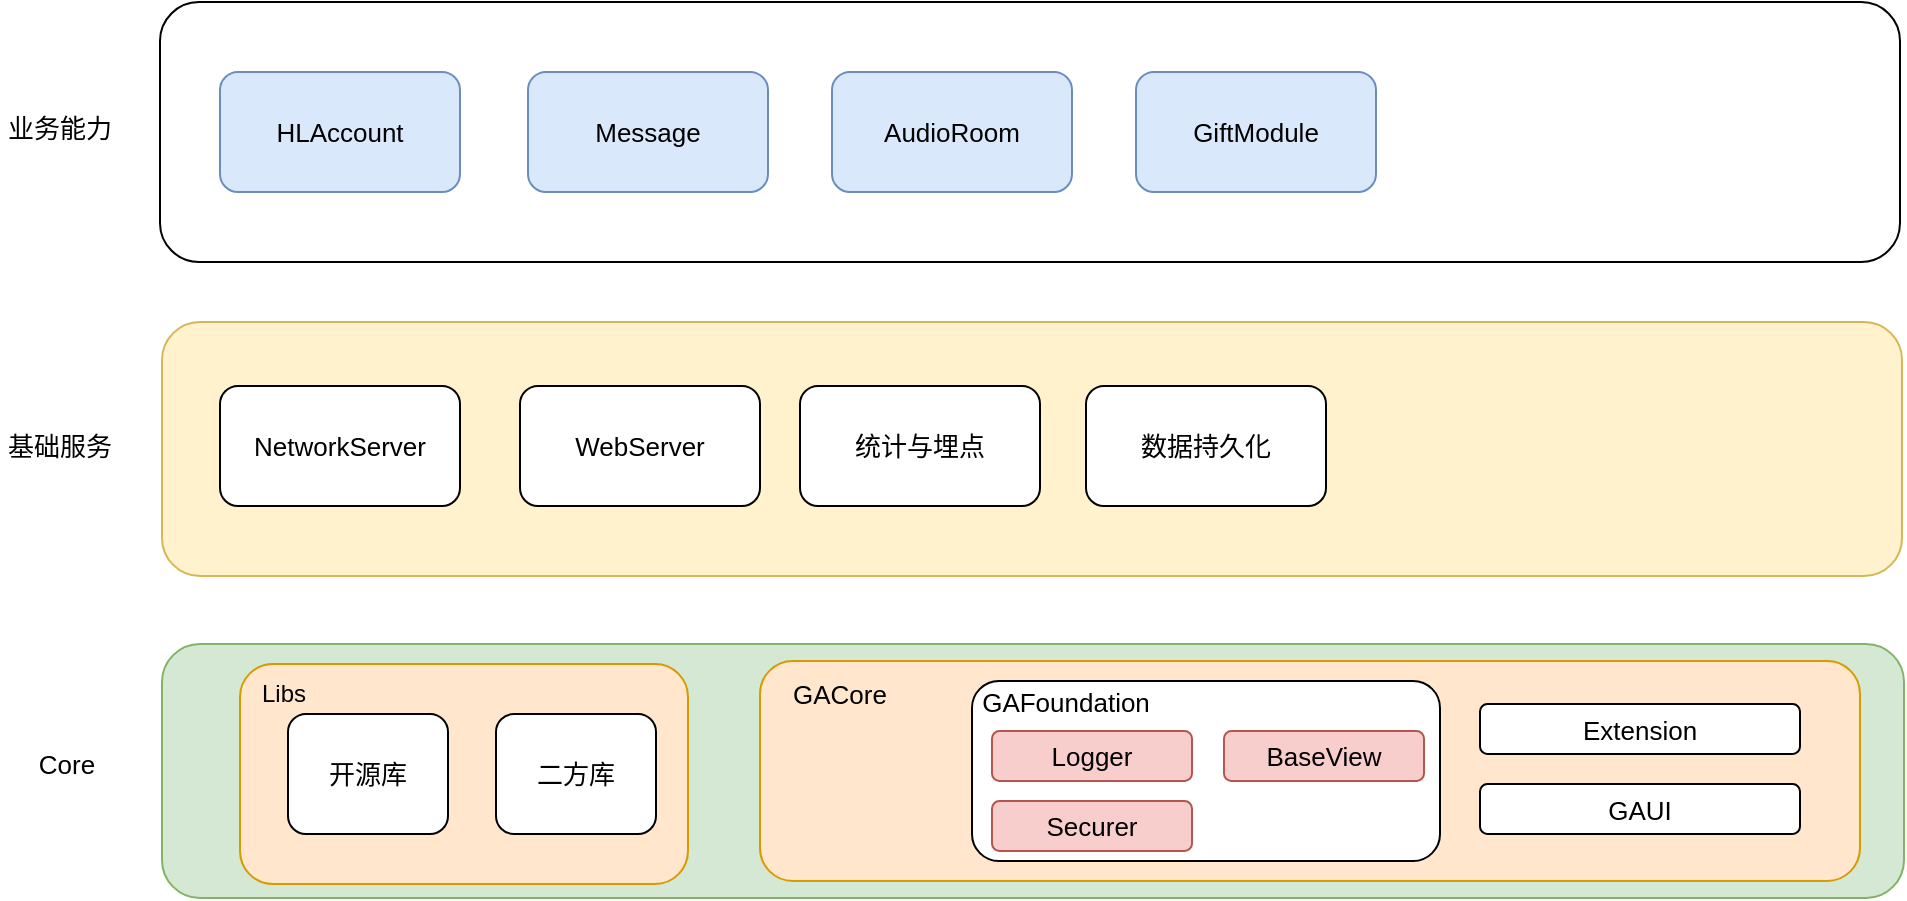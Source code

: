 <mxfile version="16.0.0" type="github">
  <diagram name="Page-1" id="7a6c530e-6e37-e111-ec74-82921da8cc10">
    <mxGraphModel dx="1426" dy="731" grid="1" gridSize="8" guides="1" tooltips="1" connect="1" arrows="1" fold="1" page="1" pageScale="1.5" pageWidth="1169" pageHeight="826" background="#FFFFFF" math="0" shadow="0">
      <root>
        <mxCell id="0" style=";html=1;" />
        <mxCell id="1" style=";html=1;" parent="0" />
        <mxCell id="K_LD3TBMWtCk_dUfeqcV-1" value="l" style="rounded=1;whiteSpace=wrap;html=1;fillColor=#d5e8d4;strokeColor=#82b366;" parent="1" vertex="1">
          <mxGeometry x="361" y="993" width="871" height="127" as="geometry" />
        </mxCell>
        <mxCell id="K_LD3TBMWtCk_dUfeqcV-14" value="" style="group" parent="1" vertex="1" connectable="0">
          <mxGeometry x="400" y="1003" width="224" height="110" as="geometry" />
        </mxCell>
        <mxCell id="K_LD3TBMWtCk_dUfeqcV-13" value="" style="rounded=1;whiteSpace=wrap;html=1;fontSize=16;fillColor=#ffe6cc;strokeColor=#d79b00;" parent="K_LD3TBMWtCk_dUfeqcV-14" vertex="1">
          <mxGeometry width="224.0" height="110" as="geometry" />
        </mxCell>
        <mxCell id="mt33CtYKFSwf1t00mVTQ-1" value="开源库" style="rounded=1;whiteSpace=wrap;html=1;fontSize=13;strokeColor=default;" vertex="1" parent="K_LD3TBMWtCk_dUfeqcV-14">
          <mxGeometry x="24" y="25" width="80" height="60" as="geometry" />
        </mxCell>
        <mxCell id="mt33CtYKFSwf1t00mVTQ-3" value="二方库" style="rounded=1;whiteSpace=wrap;html=1;fontSize=13;strokeColor=default;" vertex="1" parent="K_LD3TBMWtCk_dUfeqcV-14">
          <mxGeometry x="128" y="25" width="80" height="60" as="geometry" />
        </mxCell>
        <mxCell id="mt33CtYKFSwf1t00mVTQ-4" value="Libs" style="text;html=1;strokeColor=none;fillColor=none;align=center;verticalAlign=middle;whiteSpace=wrap;rounded=0;" vertex="1" parent="K_LD3TBMWtCk_dUfeqcV-14">
          <mxGeometry x="-8" width="60" height="30" as="geometry" />
        </mxCell>
        <mxCell id="K_LD3TBMWtCk_dUfeqcV-15" value="" style="rounded=1;whiteSpace=wrap;html=1;fontSize=16;strokeColor=#d79b00;fillColor=#ffe6cc;" parent="1" vertex="1">
          <mxGeometry x="660" y="1001.5" width="550" height="110" as="geometry" />
        </mxCell>
        <mxCell id="K_LD3TBMWtCk_dUfeqcV-16" value="GACore" style="text;html=1;strokeColor=none;fillColor=none;align=center;verticalAlign=middle;whiteSpace=wrap;rounded=0;fontSize=13;" parent="1" vertex="1">
          <mxGeometry x="670" y="1003" width="60" height="30" as="geometry" />
        </mxCell>
        <mxCell id="K_LD3TBMWtCk_dUfeqcV-18" value="GAUI" style="rounded=1;whiteSpace=wrap;html=1;fontSize=13;strokeColor=default;" parent="1" vertex="1">
          <mxGeometry x="1020" y="1063" width="160" height="25" as="geometry" />
        </mxCell>
        <mxCell id="K_LD3TBMWtCk_dUfeqcV-20" value="Extension" style="rounded=1;whiteSpace=wrap;html=1;fontSize=13;strokeColor=default;" parent="1" vertex="1">
          <mxGeometry x="1020" y="1023" width="160" height="25" as="geometry" />
        </mxCell>
        <mxCell id="K_LD3TBMWtCk_dUfeqcV-32" value="" style="group" parent="1" vertex="1" connectable="0">
          <mxGeometry x="766" y="1011.5" width="234" height="90" as="geometry" />
        </mxCell>
        <mxCell id="K_LD3TBMWtCk_dUfeqcV-17" value="" style="rounded=1;whiteSpace=wrap;html=1;fontSize=13;" parent="K_LD3TBMWtCk_dUfeqcV-32" vertex="1">
          <mxGeometry width="234" height="90" as="geometry" />
        </mxCell>
        <mxCell id="K_LD3TBMWtCk_dUfeqcV-22" value="GAFoundation" style="text;html=1;strokeColor=none;fillColor=none;align=center;verticalAlign=middle;whiteSpace=wrap;rounded=0;fontSize=13;" parent="K_LD3TBMWtCk_dUfeqcV-32" vertex="1">
          <mxGeometry width="94" height="20" as="geometry" />
        </mxCell>
        <mxCell id="K_LD3TBMWtCk_dUfeqcV-24" value="BaseView" style="rounded=1;whiteSpace=wrap;html=1;fontSize=13;strokeColor=#b85450;fillColor=#f8cecc;" parent="K_LD3TBMWtCk_dUfeqcV-32" vertex="1">
          <mxGeometry x="126" y="25" width="100" height="25" as="geometry" />
        </mxCell>
        <mxCell id="K_LD3TBMWtCk_dUfeqcV-25" value="Logger" style="rounded=1;whiteSpace=wrap;html=1;fontSize=13;strokeColor=#b85450;fillColor=#f8cecc;" parent="K_LD3TBMWtCk_dUfeqcV-32" vertex="1">
          <mxGeometry x="10" y="25" width="100" height="25" as="geometry" />
        </mxCell>
        <mxCell id="K_LD3TBMWtCk_dUfeqcV-26" value="Securer" style="rounded=1;whiteSpace=wrap;html=1;fontSize=13;strokeColor=#b85450;fillColor=#f8cecc;" parent="K_LD3TBMWtCk_dUfeqcV-32" vertex="1">
          <mxGeometry x="10" y="60" width="100" height="25" as="geometry" />
        </mxCell>
        <mxCell id="K_LD3TBMWtCk_dUfeqcV-34" value="" style="rounded=1;whiteSpace=wrap;html=1;fontSize=13;strokeColor=default;" parent="1" vertex="1">
          <mxGeometry x="890" y="864" width="120" height="60" as="geometry" />
        </mxCell>
        <mxCell id="K_LD3TBMWtCk_dUfeqcV-35" value="" style="rounded=1;whiteSpace=wrap;html=1;fillColor=#fff2cc;strokeColor=#d6b656;" parent="1" vertex="1">
          <mxGeometry x="361" y="832" width="870" height="127" as="geometry" />
        </mxCell>
        <mxCell id="K_LD3TBMWtCk_dUfeqcV-36" value="NetworkServer" style="rounded=1;whiteSpace=wrap;html=1;fontSize=13;strokeColor=default;" parent="1" vertex="1">
          <mxGeometry x="390" y="864" width="120" height="60" as="geometry" />
        </mxCell>
        <mxCell id="K_LD3TBMWtCk_dUfeqcV-39" value="WebServer" style="rounded=1;whiteSpace=wrap;html=1;fontSize=13;strokeColor=default;" parent="1" vertex="1">
          <mxGeometry x="540" y="864" width="120" height="60" as="geometry" />
        </mxCell>
        <mxCell id="K_LD3TBMWtCk_dUfeqcV-40" value="统计与埋点" style="rounded=1;whiteSpace=wrap;html=1;fontSize=13;strokeColor=default;" parent="1" vertex="1">
          <mxGeometry x="680" y="864" width="120" height="60" as="geometry" />
        </mxCell>
        <mxCell id="K_LD3TBMWtCk_dUfeqcV-41" value="数据持久化" style="rounded=1;whiteSpace=wrap;html=1;fontSize=13;strokeColor=default;" parent="1" vertex="1">
          <mxGeometry x="823" y="864" width="120" height="60" as="geometry" />
        </mxCell>
        <mxCell id="K_LD3TBMWtCk_dUfeqcV-42" value="基础服务" style="text;html=1;strokeColor=none;fillColor=none;align=center;verticalAlign=middle;whiteSpace=wrap;rounded=0;fontSize=13;" parent="1" vertex="1">
          <mxGeometry x="280" y="879" width="60" height="30" as="geometry" />
        </mxCell>
        <mxCell id="K_LD3TBMWtCk_dUfeqcV-43" value="" style="rounded=1;whiteSpace=wrap;html=1;" parent="1" vertex="1">
          <mxGeometry x="360" y="672" width="870" height="130" as="geometry" />
        </mxCell>
        <mxCell id="K_LD3TBMWtCk_dUfeqcV-44" value="业务能力" style="text;html=1;strokeColor=none;fillColor=none;align=center;verticalAlign=middle;whiteSpace=wrap;rounded=0;fontSize=13;" parent="1" vertex="1">
          <mxGeometry x="280" y="720" width="60" height="30" as="geometry" />
        </mxCell>
        <mxCell id="K_LD3TBMWtCk_dUfeqcV-45" value="HLAccount" style="rounded=1;whiteSpace=wrap;html=1;fontSize=13;strokeColor=#6c8ebf;fillColor=#dae8fc;" parent="1" vertex="1">
          <mxGeometry x="390" y="707" width="120" height="60" as="geometry" />
        </mxCell>
        <mxCell id="K_LD3TBMWtCk_dUfeqcV-47" value="Message" style="rounded=1;whiteSpace=wrap;html=1;fontSize=13;strokeColor=#6c8ebf;fillColor=#dae8fc;" parent="1" vertex="1">
          <mxGeometry x="544" y="707" width="120" height="60" as="geometry" />
        </mxCell>
        <mxCell id="K_LD3TBMWtCk_dUfeqcV-48" value="AudioRoom" style="rounded=1;whiteSpace=wrap;html=1;fontSize=13;strokeColor=#6c8ebf;fillColor=#dae8fc;" parent="1" vertex="1">
          <mxGeometry x="696" y="707" width="120" height="60" as="geometry" />
        </mxCell>
        <mxCell id="K_LD3TBMWtCk_dUfeqcV-49" value="GiftModule" style="rounded=1;whiteSpace=wrap;html=1;fontSize=13;strokeColor=#6c8ebf;fillColor=#dae8fc;" parent="1" vertex="1">
          <mxGeometry x="848" y="707" width="120" height="60" as="geometry" />
        </mxCell>
        <mxCell id="K_LD3TBMWtCk_dUfeqcV-50" value="Core" style="text;html=1;align=center;verticalAlign=middle;resizable=0;points=[];autosize=1;strokeColor=none;fillColor=none;fontSize=13;" parent="1" vertex="1">
          <mxGeometry x="293" y="1037" width="40" height="32" as="geometry" />
        </mxCell>
      </root>
    </mxGraphModel>
  </diagram>
</mxfile>
